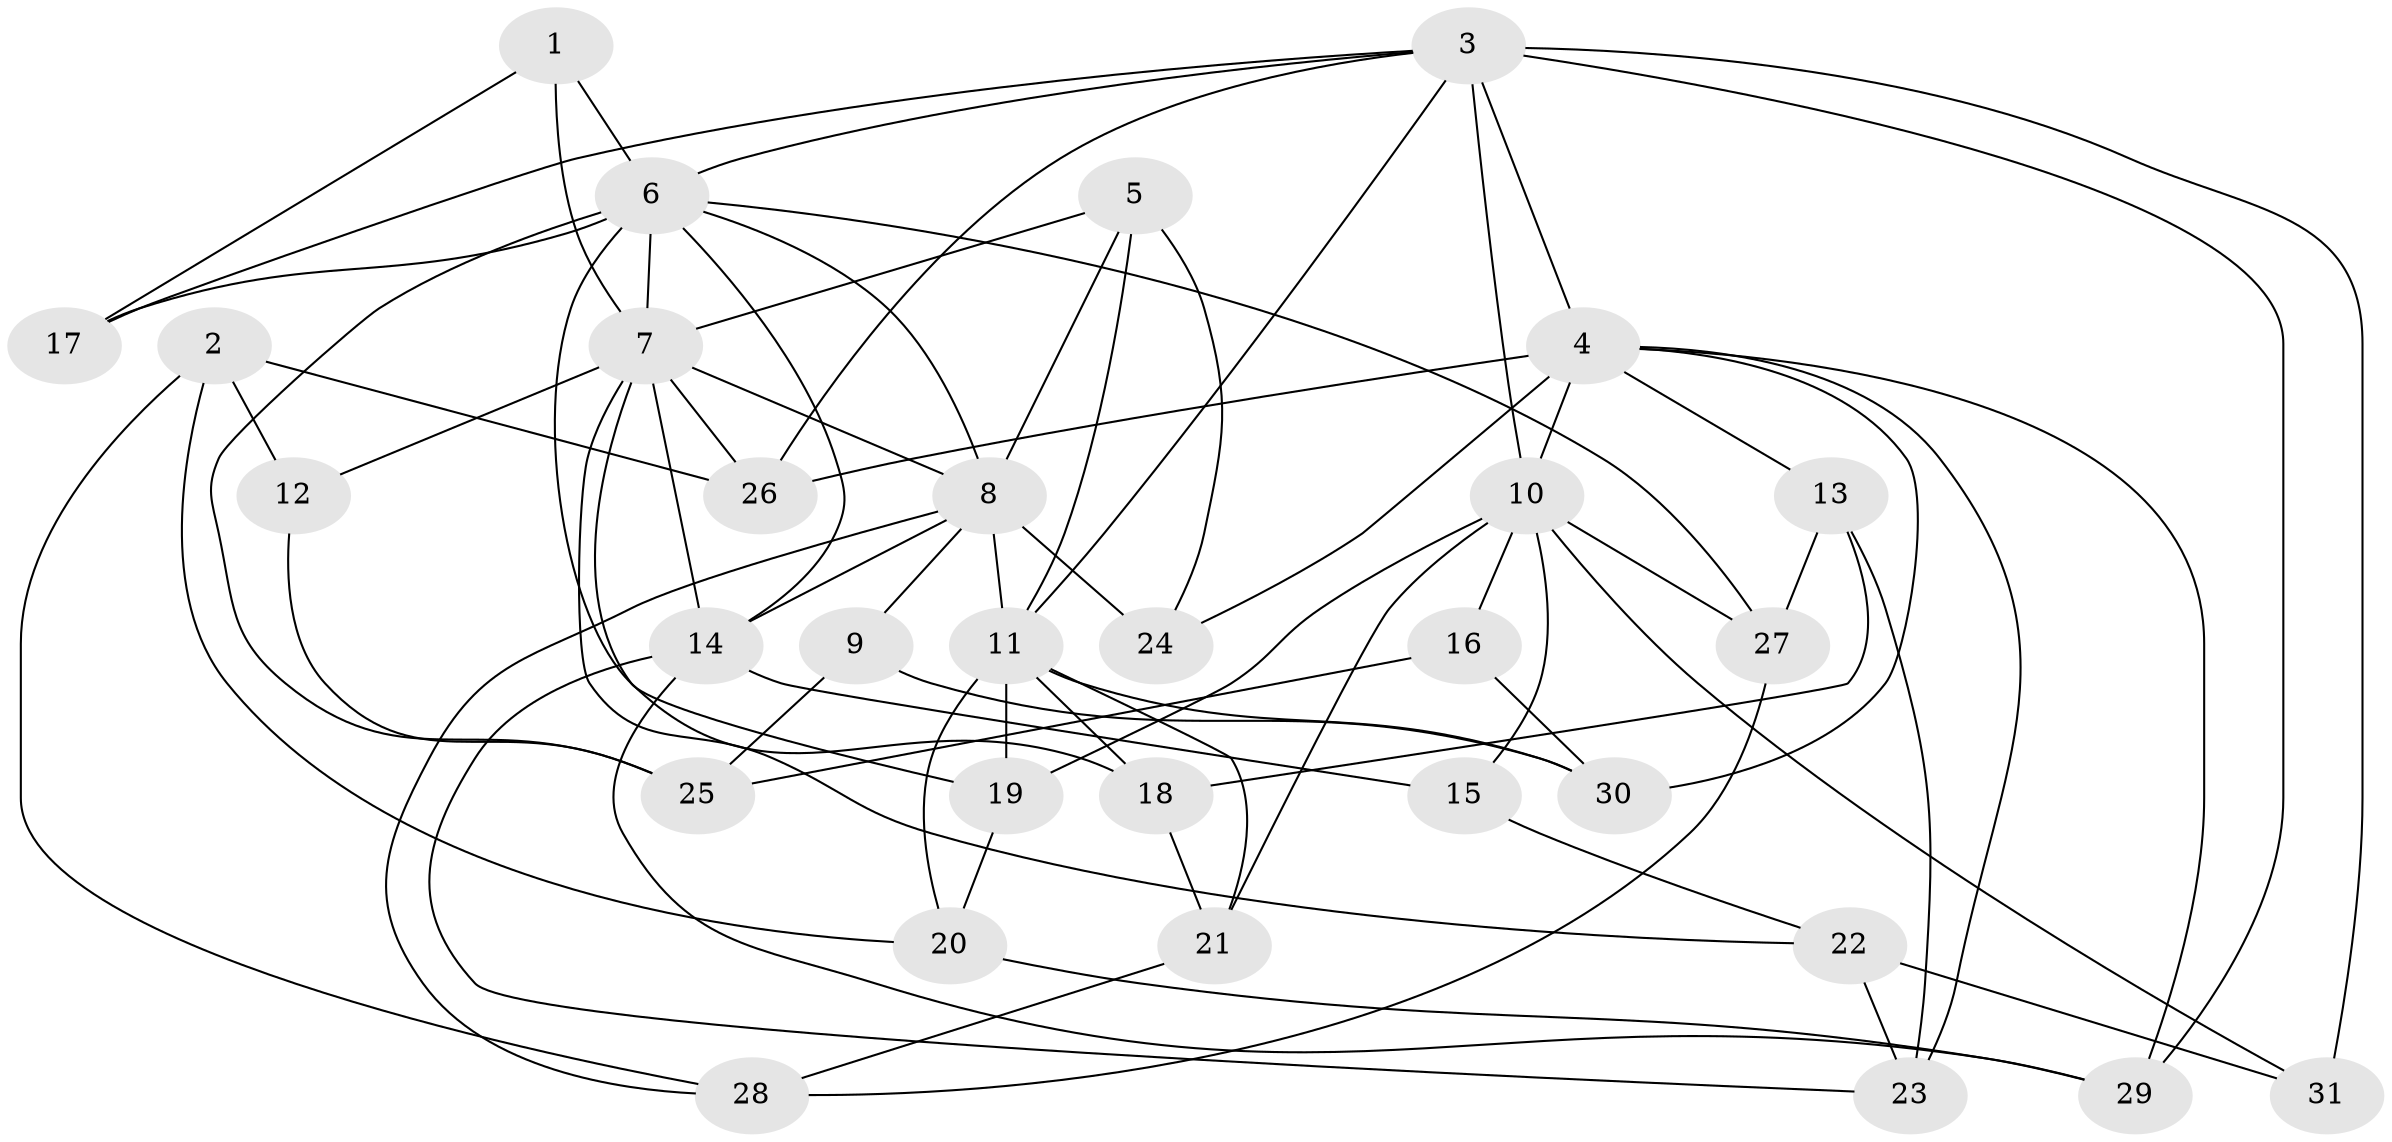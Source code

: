 // original degree distribution, {4: 1.0}
// Generated by graph-tools (version 1.1) at 2025/37/03/09/25 02:37:49]
// undirected, 31 vertices, 74 edges
graph export_dot {
graph [start="1"]
  node [color=gray90,style=filled];
  1;
  2;
  3;
  4;
  5;
  6;
  7;
  8;
  9;
  10;
  11;
  12;
  13;
  14;
  15;
  16;
  17;
  18;
  19;
  20;
  21;
  22;
  23;
  24;
  25;
  26;
  27;
  28;
  29;
  30;
  31;
  1 -- 6 [weight=2.0];
  1 -- 7 [weight=1.0];
  1 -- 17 [weight=1.0];
  2 -- 12 [weight=1.0];
  2 -- 20 [weight=1.0];
  2 -- 26 [weight=1.0];
  2 -- 28 [weight=1.0];
  3 -- 4 [weight=2.0];
  3 -- 6 [weight=1.0];
  3 -- 10 [weight=2.0];
  3 -- 11 [weight=1.0];
  3 -- 17 [weight=2.0];
  3 -- 26 [weight=1.0];
  3 -- 29 [weight=1.0];
  3 -- 31 [weight=2.0];
  4 -- 10 [weight=1.0];
  4 -- 13 [weight=1.0];
  4 -- 23 [weight=1.0];
  4 -- 24 [weight=2.0];
  4 -- 26 [weight=1.0];
  4 -- 29 [weight=1.0];
  4 -- 30 [weight=1.0];
  5 -- 7 [weight=1.0];
  5 -- 8 [weight=1.0];
  5 -- 11 [weight=1.0];
  5 -- 24 [weight=1.0];
  6 -- 7 [weight=2.0];
  6 -- 8 [weight=1.0];
  6 -- 14 [weight=2.0];
  6 -- 17 [weight=1.0];
  6 -- 18 [weight=1.0];
  6 -- 25 [weight=1.0];
  6 -- 27 [weight=1.0];
  7 -- 8 [weight=1.0];
  7 -- 12 [weight=2.0];
  7 -- 14 [weight=2.0];
  7 -- 19 [weight=1.0];
  7 -- 22 [weight=1.0];
  7 -- 26 [weight=1.0];
  8 -- 9 [weight=2.0];
  8 -- 11 [weight=1.0];
  8 -- 14 [weight=2.0];
  8 -- 24 [weight=1.0];
  8 -- 28 [weight=1.0];
  9 -- 25 [weight=1.0];
  9 -- 30 [weight=1.0];
  10 -- 15 [weight=1.0];
  10 -- 16 [weight=2.0];
  10 -- 19 [weight=1.0];
  10 -- 21 [weight=1.0];
  10 -- 27 [weight=1.0];
  10 -- 31 [weight=1.0];
  11 -- 18 [weight=1.0];
  11 -- 19 [weight=1.0];
  11 -- 20 [weight=1.0];
  11 -- 21 [weight=1.0];
  11 -- 30 [weight=1.0];
  12 -- 25 [weight=1.0];
  13 -- 18 [weight=1.0];
  13 -- 23 [weight=1.0];
  13 -- 27 [weight=1.0];
  14 -- 15 [weight=2.0];
  14 -- 23 [weight=1.0];
  14 -- 29 [weight=1.0];
  15 -- 22 [weight=1.0];
  16 -- 25 [weight=1.0];
  16 -- 30 [weight=1.0];
  18 -- 21 [weight=1.0];
  19 -- 20 [weight=1.0];
  20 -- 29 [weight=1.0];
  21 -- 28 [weight=1.0];
  22 -- 23 [weight=1.0];
  22 -- 31 [weight=1.0];
  27 -- 28 [weight=1.0];
}
